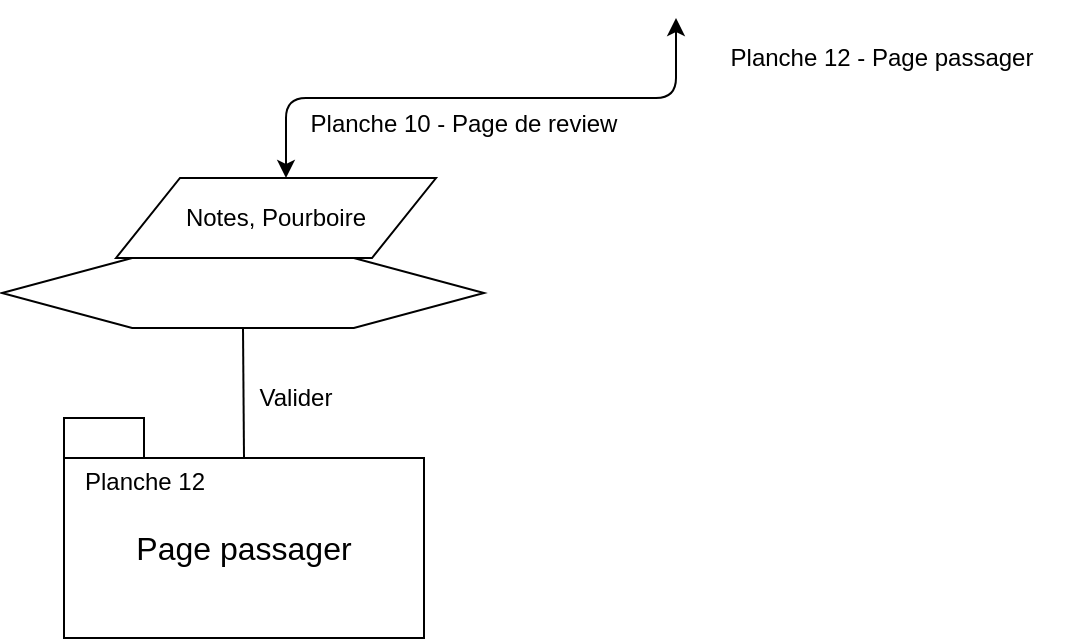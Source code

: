 <mxfile version="13.3.0"><diagram id="up1h5328LdgaL4tVCy5y" name="Page-1"><mxGraphModel dx="1673" dy="-345" grid="1" gridSize="10" guides="1" tooltips="1" connect="1" arrows="1" fold="1" page="1" pageScale="1" pageWidth="827" pageHeight="1169" math="0" shadow="0"><root><mxCell id="0"/><mxCell id="1" parent="0"/><mxCell id="l48isytGA30zfk_x1UPJ-33" value="" style="verticalLabelPosition=bottom;verticalAlign=top;html=1;shape=hexagon;perimeter=hexagonPerimeter2;arcSize=6;size=0.27;" parent="1" vertex="1"><mxGeometry x="293" y="1520" width="241" height="35" as="geometry"/></mxCell><mxCell id="l48isytGA30zfk_x1UPJ-38" value="Notes, Pourboire" style="shape=parallelogram;perimeter=parallelogramPerimeter;whiteSpace=wrap;html=1;" parent="1" vertex="1"><mxGeometry x="350" y="1480" width="160" height="40" as="geometry"/></mxCell><mxCell id="l48isytGA30zfk_x1UPJ-75" value="" style="endArrow=classic;startArrow=classic;html=1;" parent="1" edge="1"><mxGeometry width="50" height="50" relative="1" as="geometry"><mxPoint x="435" y="1480" as="sourcePoint"/><mxPoint x="630" y="1400" as="targetPoint"/><Array as="points"><mxPoint x="435" y="1440"/><mxPoint x="630" y="1440"/></Array></mxGeometry></mxCell><mxCell id="l48isytGA30zfk_x1UPJ-76" value="Planche 12 - Page passager" style="text;html=1;strokeColor=none;fillColor=none;align=center;verticalAlign=middle;whiteSpace=wrap;rounded=0;" parent="1" vertex="1"><mxGeometry x="640" y="1410" width="186" height="20" as="geometry"/></mxCell><mxCell id="l48isytGA30zfk_x1UPJ-77" value="Planche 10 - Page de review" style="text;html=1;strokeColor=none;fillColor=none;align=center;verticalAlign=middle;whiteSpace=wrap;rounded=0;" parent="1" vertex="1"><mxGeometry x="424" y="1443" width="200" height="20" as="geometry"/></mxCell><mxCell id="EeCUW1J8sRXpzE6MYilJ-4" value="" style="group" vertex="1" connectable="0" parent="1"><mxGeometry x="324" y="1600" width="180" height="110" as="geometry"/></mxCell><mxCell id="EeCUW1J8sRXpzE6MYilJ-5" value="&lt;div&gt;Page passager&lt;/div&gt;" style="rounded=0;whiteSpace=wrap;html=1;fontSize=16;" vertex="1" parent="EeCUW1J8sRXpzE6MYilJ-4"><mxGeometry y="20" width="180" height="90" as="geometry"/></mxCell><mxCell id="EeCUW1J8sRXpzE6MYilJ-6" value="" style="rounded=0;whiteSpace=wrap;html=1;fontSize=16;" vertex="1" parent="EeCUW1J8sRXpzE6MYilJ-4"><mxGeometry width="40" height="20" as="geometry"/></mxCell><mxCell id="EeCUW1J8sRXpzE6MYilJ-7" value="&lt;font style=&quot;font-size: 12px&quot;&gt;Planche 12&lt;/font&gt;" style="text;html=1;resizable=0;autosize=1;align=center;verticalAlign=middle;points=[];fillColor=none;strokeColor=none;rounded=0;fontSize=16;" vertex="1" parent="EeCUW1J8sRXpzE6MYilJ-4"><mxGeometry y="15" width="80" height="30" as="geometry"/></mxCell><mxCell id="EeCUW1J8sRXpzE6MYilJ-12" value="" style="endArrow=none;html=1;entryX=0.5;entryY=1;entryDx=0;entryDy=0;exitX=0.5;exitY=0;exitDx=0;exitDy=0;" edge="1" parent="1" source="EeCUW1J8sRXpzE6MYilJ-5" target="l48isytGA30zfk_x1UPJ-33"><mxGeometry width="50" height="50" relative="1" as="geometry"><mxPoint x="568.93" y="1740" as="sourcePoint"/><mxPoint x="530" y="1606.995" as="targetPoint"/><Array as="points"/></mxGeometry></mxCell><mxCell id="EeCUW1J8sRXpzE6MYilJ-16" value="Valider" style="text;html=1;strokeColor=none;fillColor=none;align=center;verticalAlign=middle;whiteSpace=wrap;rounded=0;" vertex="1" parent="1"><mxGeometry x="400" y="1580" width="80" height="20" as="geometry"/></mxCell></root></mxGraphModel></diagram></mxfile>
